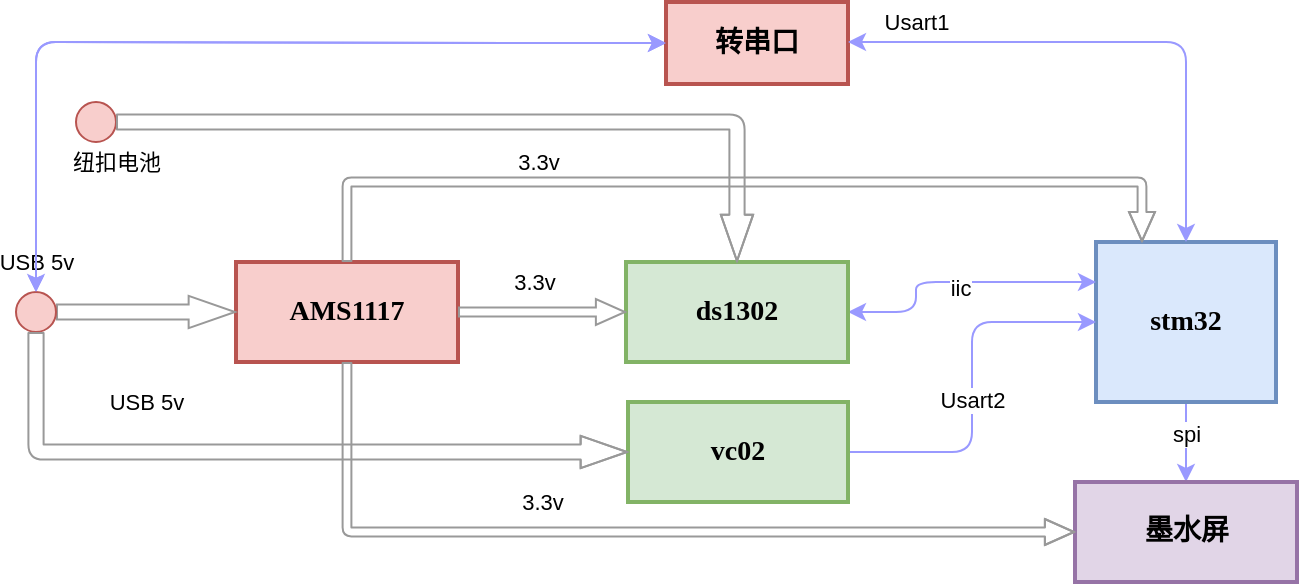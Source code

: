 <mxfile version="24.7.17">
  <diagram name="Page-1" id="c7558073-3199-34d8-9f00-42111426c3f3">
    <mxGraphModel dx="1876" dy="851" grid="1" gridSize="10" guides="1" tooltips="1" connect="1" arrows="1" fold="1" page="1" pageScale="1" pageWidth="826" pageHeight="1169" background="none" math="0" shadow="0">
      <root>
        <mxCell id="0" />
        <mxCell id="1" parent="0" />
        <mxCell id="-zyCyKHUbhLlzBlnaQ11-96" style="edgeStyle=orthogonalEdgeStyle;rounded=0;orthogonalLoop=1;jettySize=auto;html=1;exitX=0.5;exitY=1;exitDx=0;exitDy=0;entryX=0.5;entryY=0;entryDx=0;entryDy=0;strokeColor=#9999FF;" edge="1" parent="1" source="-zyCyKHUbhLlzBlnaQ11-99" target="-zyCyKHUbhLlzBlnaQ11-106">
          <mxGeometry relative="1" as="geometry" />
        </mxCell>
        <mxCell id="-zyCyKHUbhLlzBlnaQ11-97" value="spi" style="edgeLabel;html=1;align=center;verticalAlign=middle;resizable=0;points=[];" vertex="1" connectable="0" parent="-zyCyKHUbhLlzBlnaQ11-96">
          <mxGeometry x="-0.188" relative="1" as="geometry">
            <mxPoint as="offset" />
          </mxGeometry>
        </mxCell>
        <mxCell id="-zyCyKHUbhLlzBlnaQ11-98" style="edgeStyle=orthogonalEdgeStyle;rounded=1;orthogonalLoop=1;jettySize=auto;html=1;entryX=0.5;entryY=0;entryDx=0;entryDy=0;startArrow=classic;startFill=1;curved=0;strokeColor=#9999FF;exitX=0;exitY=0.5;exitDx=0;exitDy=0;" edge="1" parent="1" source="-zyCyKHUbhLlzBlnaQ11-122" target="-zyCyKHUbhLlzBlnaQ11-113">
          <mxGeometry relative="1" as="geometry">
            <mxPoint x="-148" y="370" as="sourcePoint" />
            <Array as="points">
              <mxPoint x="-473" y="291" />
              <mxPoint x="-723" y="290" />
            </Array>
          </mxGeometry>
        </mxCell>
        <mxCell id="-zyCyKHUbhLlzBlnaQ11-99" value="stm32" style="whiteSpace=wrap;align=center;verticalAlign=middle;fontStyle=1;strokeWidth=2;fillColor=#dae8fc;fontFamily=Times New Roman;strokeColor=#6c8ebf;fontSize=14;" vertex="1" parent="1">
          <mxGeometry x="-193" y="390" width="90" height="80" as="geometry" />
        </mxCell>
        <mxCell id="-zyCyKHUbhLlzBlnaQ11-100" style="edgeStyle=orthogonalEdgeStyle;rounded=1;orthogonalLoop=1;jettySize=auto;html=1;exitX=1;exitY=0.5;exitDx=0;exitDy=0;entryX=0;entryY=0.5;entryDx=0;entryDy=0;curved=0;strokeColor=#9999FF;" edge="1" parent="1" source="-zyCyKHUbhLlzBlnaQ11-102" target="-zyCyKHUbhLlzBlnaQ11-99">
          <mxGeometry relative="1" as="geometry" />
        </mxCell>
        <mxCell id="-zyCyKHUbhLlzBlnaQ11-101" value="Usart2" style="edgeLabel;html=1;align=center;verticalAlign=middle;resizable=0;points=[];" vertex="1" connectable="0" parent="-zyCyKHUbhLlzBlnaQ11-100">
          <mxGeometry x="-0.065" relative="1" as="geometry">
            <mxPoint as="offset" />
          </mxGeometry>
        </mxCell>
        <mxCell id="-zyCyKHUbhLlzBlnaQ11-102" value="vc02" style="whiteSpace=wrap;align=center;verticalAlign=middle;fontStyle=1;strokeWidth=2;fillColor=#d5e8d4;fontFamily=Times New Roman;strokeColor=#82b366;fontSize=14;" vertex="1" parent="1">
          <mxGeometry x="-427" y="470" width="110" height="50" as="geometry" />
        </mxCell>
        <mxCell id="-zyCyKHUbhLlzBlnaQ11-103" style="edgeStyle=orthogonalEdgeStyle;rounded=1;orthogonalLoop=1;jettySize=auto;html=1;exitX=1;exitY=0.5;exitDx=0;exitDy=0;startArrow=classic;startFill=1;curved=0;strokeColor=#9999FF;entryX=0;entryY=0.25;entryDx=0;entryDy=0;" edge="1" parent="1" source="-zyCyKHUbhLlzBlnaQ11-105" target="-zyCyKHUbhLlzBlnaQ11-99">
          <mxGeometry relative="1" as="geometry">
            <mxPoint x="-233" y="420" as="targetPoint" />
            <Array as="points">
              <mxPoint x="-283" y="425" />
              <mxPoint x="-283" y="410" />
            </Array>
          </mxGeometry>
        </mxCell>
        <mxCell id="-zyCyKHUbhLlzBlnaQ11-104" value="iic" style="edgeLabel;html=1;align=center;verticalAlign=middle;resizable=0;points=[];" vertex="1" connectable="0" parent="-zyCyKHUbhLlzBlnaQ11-103">
          <mxGeometry x="0.013" y="-3" relative="1" as="geometry">
            <mxPoint as="offset" />
          </mxGeometry>
        </mxCell>
        <mxCell id="-zyCyKHUbhLlzBlnaQ11-105" value="ds1302" style="whiteSpace=wrap;align=center;verticalAlign=middle;fontStyle=1;strokeWidth=2;fillColor=#d5e8d4;fontFamily=Times New Roman;strokeColor=#82b366;fontSize=14;" vertex="1" parent="1">
          <mxGeometry x="-428" y="400" width="111" height="50" as="geometry" />
        </mxCell>
        <mxCell id="-zyCyKHUbhLlzBlnaQ11-106" value="墨水屏" style="whiteSpace=wrap;align=center;verticalAlign=middle;fontStyle=1;strokeWidth=2;fillColor=#e1d5e7;fontFamily=Times New Roman;strokeColor=#9673a6;fontSize=14;" vertex="1" parent="1">
          <mxGeometry x="-203.5" y="510" width="111" height="50" as="geometry" />
        </mxCell>
        <mxCell id="-zyCyKHUbhLlzBlnaQ11-107" value="AMS1117" style="whiteSpace=wrap;align=center;verticalAlign=middle;fontStyle=1;strokeWidth=2;fillColor=#f8cecc;fontFamily=Times New Roman;strokeColor=#b85450;fontSize=14;" vertex="1" parent="1">
          <mxGeometry x="-623" y="400" width="111" height="50" as="geometry" />
        </mxCell>
        <mxCell id="-zyCyKHUbhLlzBlnaQ11-108" value="" style="shape=flexArrow;endArrow=classic;html=1;rounded=0;entryX=0;entryY=0.5;entryDx=0;entryDy=0;endWidth=7.586;endSize=7.393;width=7.586;exitX=1;exitY=0.5;exitDx=0;exitDy=0;strokeColor=#999999;" edge="1" parent="1" source="-zyCyKHUbhLlzBlnaQ11-113" target="-zyCyKHUbhLlzBlnaQ11-107">
          <mxGeometry width="50" height="50" relative="1" as="geometry">
            <mxPoint x="-703" y="505" as="sourcePoint" />
            <mxPoint x="-243" y="540" as="targetPoint" />
          </mxGeometry>
        </mxCell>
        <mxCell id="-zyCyKHUbhLlzBlnaQ11-109" value="USB 5v" style="edgeLabel;html=1;align=center;verticalAlign=middle;resizable=0;points=[];" vertex="1" connectable="0" parent="-zyCyKHUbhLlzBlnaQ11-108">
          <mxGeometry x="-0.063" y="-2" relative="1" as="geometry">
            <mxPoint x="-52" y="-27" as="offset" />
          </mxGeometry>
        </mxCell>
        <mxCell id="-zyCyKHUbhLlzBlnaQ11-110" value="纽扣电池" style="edgeLabel;html=1;align=center;verticalAlign=middle;resizable=0;points=[];" vertex="1" connectable="0" parent="-zyCyKHUbhLlzBlnaQ11-108">
          <mxGeometry x="-0.063" y="-2" relative="1" as="geometry">
            <mxPoint x="-12" y="-77" as="offset" />
          </mxGeometry>
        </mxCell>
        <mxCell id="-zyCyKHUbhLlzBlnaQ11-111" value="" style="shape=flexArrow;endArrow=classic;html=1;rounded=0;entryX=0;entryY=0.5;entryDx=0;entryDy=0;endWidth=7.586;endSize=4.52;width=4.4;exitX=1;exitY=0.5;exitDx=0;exitDy=0;strokeColor=#999999;" edge="1" parent="1" source="-zyCyKHUbhLlzBlnaQ11-107" target="-zyCyKHUbhLlzBlnaQ11-105">
          <mxGeometry width="50" height="50" relative="1" as="geometry">
            <mxPoint x="-322" y="360" as="sourcePoint" />
            <mxPoint x="-210" y="355" as="targetPoint" />
          </mxGeometry>
        </mxCell>
        <mxCell id="-zyCyKHUbhLlzBlnaQ11-112" value="3.3v" style="edgeLabel;html=1;align=center;verticalAlign=middle;resizable=0;points=[];" vertex="1" connectable="0" parent="-zyCyKHUbhLlzBlnaQ11-111">
          <mxGeometry x="-0.063" y="-2" relative="1" as="geometry">
            <mxPoint x="-2" y="-17" as="offset" />
          </mxGeometry>
        </mxCell>
        <mxCell id="-zyCyKHUbhLlzBlnaQ11-113" value="" style="ellipse;whiteSpace=wrap;html=1;aspect=fixed;fillColor=#f8cecc;strokeColor=#b85450;" vertex="1" parent="1">
          <mxGeometry x="-733" y="415" width="20" height="20" as="geometry" />
        </mxCell>
        <mxCell id="-zyCyKHUbhLlzBlnaQ11-114" value="" style="shape=flexArrow;endArrow=classic;html=1;rounded=1;entryX=0;entryY=0.5;entryDx=0;entryDy=0;endWidth=7.586;endSize=4.52;width=4.4;exitX=0.5;exitY=1;exitDx=0;exitDy=0;edgeStyle=orthogonalEdgeStyle;strokeColor=#999999;" edge="1" parent="1" source="-zyCyKHUbhLlzBlnaQ11-107" target="-zyCyKHUbhLlzBlnaQ11-106">
          <mxGeometry width="50" height="50" relative="1" as="geometry">
            <mxPoint x="-543" y="649.17" as="sourcePoint" />
            <mxPoint x="-464" y="649.17" as="targetPoint" />
          </mxGeometry>
        </mxCell>
        <mxCell id="-zyCyKHUbhLlzBlnaQ11-115" value="3.3v" style="edgeLabel;html=1;align=center;verticalAlign=middle;resizable=0;points=[];" vertex="1" connectable="0" parent="-zyCyKHUbhLlzBlnaQ11-114">
          <mxGeometry x="-0.063" y="-2" relative="1" as="geometry">
            <mxPoint x="-28" y="-17" as="offset" />
          </mxGeometry>
        </mxCell>
        <mxCell id="-zyCyKHUbhLlzBlnaQ11-116" value="" style="shape=flexArrow;endArrow=classic;html=1;rounded=1;endWidth=7.586;endSize=7.393;width=7.586;exitX=0.5;exitY=1;exitDx=0;exitDy=0;entryX=0;entryY=0.5;entryDx=0;entryDy=0;edgeStyle=orthogonalEdgeStyle;strokeColor=#999999;" edge="1" parent="1" source="-zyCyKHUbhLlzBlnaQ11-113" target="-zyCyKHUbhLlzBlnaQ11-102">
          <mxGeometry width="50" height="50" relative="1" as="geometry">
            <mxPoint x="-693" y="570" as="sourcePoint" />
            <mxPoint x="-463" y="560" as="targetPoint" />
          </mxGeometry>
        </mxCell>
        <mxCell id="-zyCyKHUbhLlzBlnaQ11-117" value="USB 5v" style="edgeLabel;html=1;align=center;verticalAlign=middle;resizable=0;points=[];" vertex="1" connectable="0" parent="-zyCyKHUbhLlzBlnaQ11-116">
          <mxGeometry x="-0.063" y="-2" relative="1" as="geometry">
            <mxPoint x="-52" y="-27" as="offset" />
          </mxGeometry>
        </mxCell>
        <mxCell id="-zyCyKHUbhLlzBlnaQ11-118" value="" style="shape=flexArrow;endArrow=classic;html=1;rounded=1;endWidth=7.586;endSize=4.52;width=4.4;exitX=0.5;exitY=0;exitDx=0;exitDy=0;edgeStyle=orthogonalEdgeStyle;strokeColor=#999999;entryX=0.25;entryY=0;entryDx=0;entryDy=0;" edge="1" parent="1" source="-zyCyKHUbhLlzBlnaQ11-107" target="-zyCyKHUbhLlzBlnaQ11-99">
          <mxGeometry width="50" height="50" relative="1" as="geometry">
            <mxPoint x="-512.5" y="315" as="sourcePoint" />
            <mxPoint x="-170" y="330" as="targetPoint" />
            <Array as="points">
              <mxPoint x="-567" y="360" />
              <mxPoint x="-170" y="360" />
              <mxPoint x="-170" y="390" />
            </Array>
          </mxGeometry>
        </mxCell>
        <mxCell id="-zyCyKHUbhLlzBlnaQ11-119" value="3.3v" style="edgeLabel;html=1;align=center;verticalAlign=middle;resizable=0;points=[];" vertex="1" connectable="0" parent="-zyCyKHUbhLlzBlnaQ11-118">
          <mxGeometry x="-0.063" y="-2" relative="1" as="geometry">
            <mxPoint x="-84" y="-12" as="offset" />
          </mxGeometry>
        </mxCell>
        <mxCell id="-zyCyKHUbhLlzBlnaQ11-120" value="" style="ellipse;whiteSpace=wrap;html=1;aspect=fixed;fillColor=#f8cecc;strokeColor=#b85450;" vertex="1" parent="1">
          <mxGeometry x="-703" y="320" width="20" height="20" as="geometry" />
        </mxCell>
        <mxCell id="-zyCyKHUbhLlzBlnaQ11-121" value="" style="shape=flexArrow;endArrow=classic;html=1;rounded=1;endWidth=7.586;endSize=7.393;width=7.586;entryX=0.5;entryY=0;entryDx=0;entryDy=0;edgeStyle=orthogonalEdgeStyle;strokeColor=#999999;" edge="1" parent="1" source="-zyCyKHUbhLlzBlnaQ11-120" target="-zyCyKHUbhLlzBlnaQ11-105">
          <mxGeometry width="50" height="50" relative="1" as="geometry">
            <mxPoint x="-613" y="240" as="sourcePoint" />
            <mxPoint x="-353" y="300" as="targetPoint" />
            <Array as="points">
              <mxPoint x="-693" y="330" />
              <mxPoint x="-372" y="330" />
            </Array>
          </mxGeometry>
        </mxCell>
        <mxCell id="-zyCyKHUbhLlzBlnaQ11-122" value="转串口" style="whiteSpace=wrap;align=center;verticalAlign=middle;fontStyle=1;strokeWidth=2;fillColor=#f8cecc;fontFamily=Times New Roman;strokeColor=#b85450;fontSize=14;" vertex="1" parent="1">
          <mxGeometry x="-408" y="270" width="91" height="41" as="geometry" />
        </mxCell>
        <mxCell id="-zyCyKHUbhLlzBlnaQ11-123" style="edgeStyle=orthogonalEdgeStyle;rounded=1;orthogonalLoop=1;jettySize=auto;html=1;entryX=0.5;entryY=0;entryDx=0;entryDy=0;startArrow=classic;startFill=1;curved=0;strokeColor=#9999FF;exitX=0;exitY=0.5;exitDx=0;exitDy=0;" edge="1" parent="1" source="-zyCyKHUbhLlzBlnaQ11-122" target="-zyCyKHUbhLlzBlnaQ11-113">
          <mxGeometry relative="1" as="geometry">
            <mxPoint x="-408" y="291" as="sourcePoint" />
            <mxPoint x="-723" y="415" as="targetPoint" />
            <Array as="points">
              <mxPoint x="-473" y="291" />
              <mxPoint x="-723" y="290" />
            </Array>
          </mxGeometry>
        </mxCell>
        <mxCell id="-zyCyKHUbhLlzBlnaQ11-124" style="edgeStyle=orthogonalEdgeStyle;rounded=1;orthogonalLoop=1;jettySize=auto;html=1;entryX=1;entryY=0.5;entryDx=0;entryDy=0;startArrow=classic;startFill=1;curved=0;strokeColor=#9999FF;exitX=0.5;exitY=0;exitDx=0;exitDy=0;" edge="1" parent="1" source="-zyCyKHUbhLlzBlnaQ11-99" target="-zyCyKHUbhLlzBlnaQ11-122">
          <mxGeometry relative="1" as="geometry">
            <mxPoint x="64.5" y="251" as="sourcePoint" />
            <mxPoint x="-250.5" y="375" as="targetPoint" />
            <Array as="points">
              <mxPoint x="-148" y="290" />
              <mxPoint x="-317" y="290" />
            </Array>
          </mxGeometry>
        </mxCell>
        <mxCell id="-zyCyKHUbhLlzBlnaQ11-125" value="Usart1" style="edgeLabel;html=1;align=center;verticalAlign=middle;resizable=0;points=[];" vertex="1" connectable="0" parent="-zyCyKHUbhLlzBlnaQ11-124">
          <mxGeometry x="-0.089" y="-1" relative="1" as="geometry">
            <mxPoint x="-112" y="-9" as="offset" />
          </mxGeometry>
        </mxCell>
      </root>
    </mxGraphModel>
  </diagram>
</mxfile>
